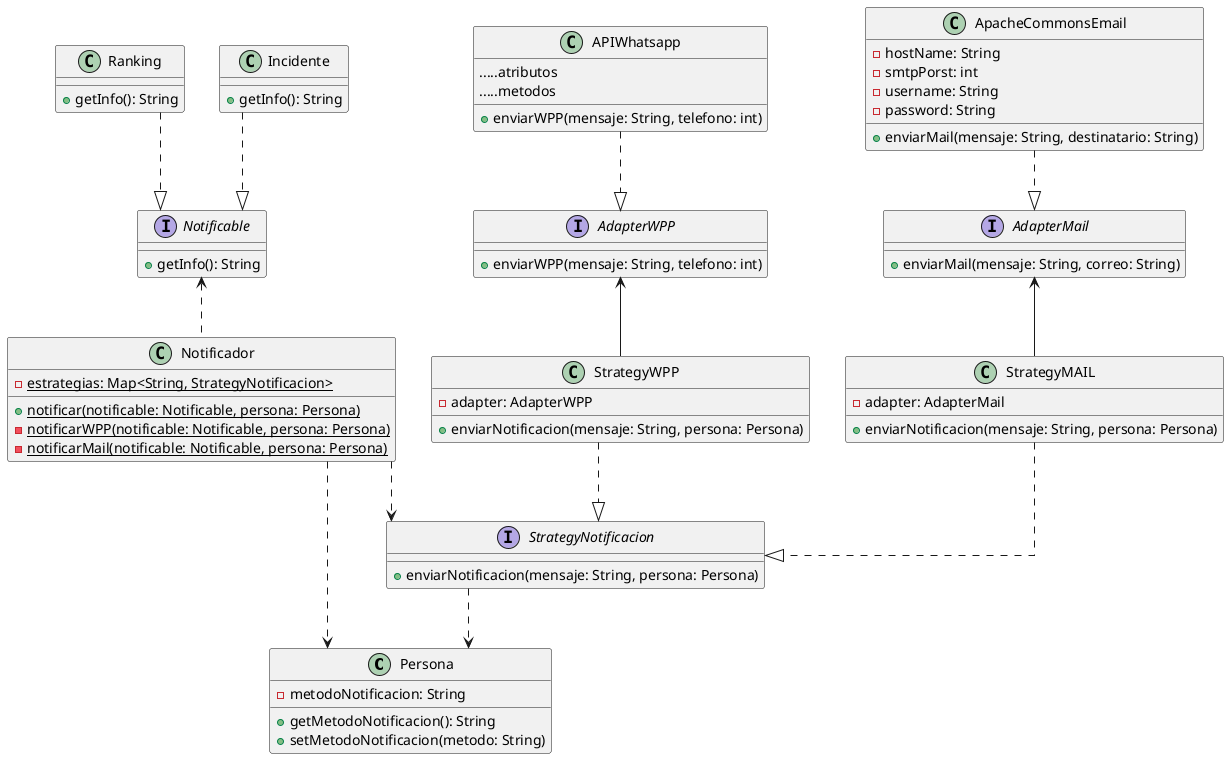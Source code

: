 @startuml
skinparam linetype ortho

class Persona{
    -metodoNotificacion: String

    +getMetodoNotificacion(): String
    +setMetodoNotificacion(metodo: String)
}

interface Notificable{
    +getInfo(): String
}

class Ranking{
    +getInfo(): String
}
class Incidente{
    +getInfo(): String
}
Ranking ..|> Notificable
Incidente ..|> Notificable

Notificador ..> Persona
Notificador .up.> Notificable

class Notificador{
    {static}-estrategias: Map<String, StrategyNotificacion>
    {static}+notificar(notificable: Notificable, persona: Persona)
    {static}-notificarWPP(notificable: Notificable, persona: Persona)
    {static}-notificarMail(notificable: Notificable, persona: Persona)
}

interface AdapterMail{
    +enviarMail(mensaje: String, correo: String)
}
interface StrategyNotificacion{
    +enviarNotificacion(mensaje: String, persona: Persona)
}
Notificador ..> StrategyNotificacion

class ApacheCommonsEmail{
    -hostName: String
    -smtpPorst: int
    -username: String
    -password: String

    +enviarMail(mensaje: String, destinatario: String)
}
ApacheCommonsEmail ..|> AdapterMail

interface AdapterWPP{
    +enviarWPP(mensaje: String, telefono: int)
}
class StrategyWPP{
-adapter: AdapterWPP
+enviarNotificacion(mensaje: String, persona: Persona)
}
class APIWhatsapp{
    .....atributos
    +enviarWPP(mensaje: String, telefono: int)
    .....metodos
}
class StrategyMAIL{
-adapter: AdapterMail
+enviarNotificacion(mensaje: String, persona: Persona)
}
StrategyNotificacion..>Persona
APIWhatsapp..|>AdapterWPP
StrategyMAIL ..|> StrategyNotificacion
StrategyWPP ..|> StrategyNotificacion
StrategyWPP -up-> AdapterWPP
StrategyMAIL -up-> AdapterMail
@enduml